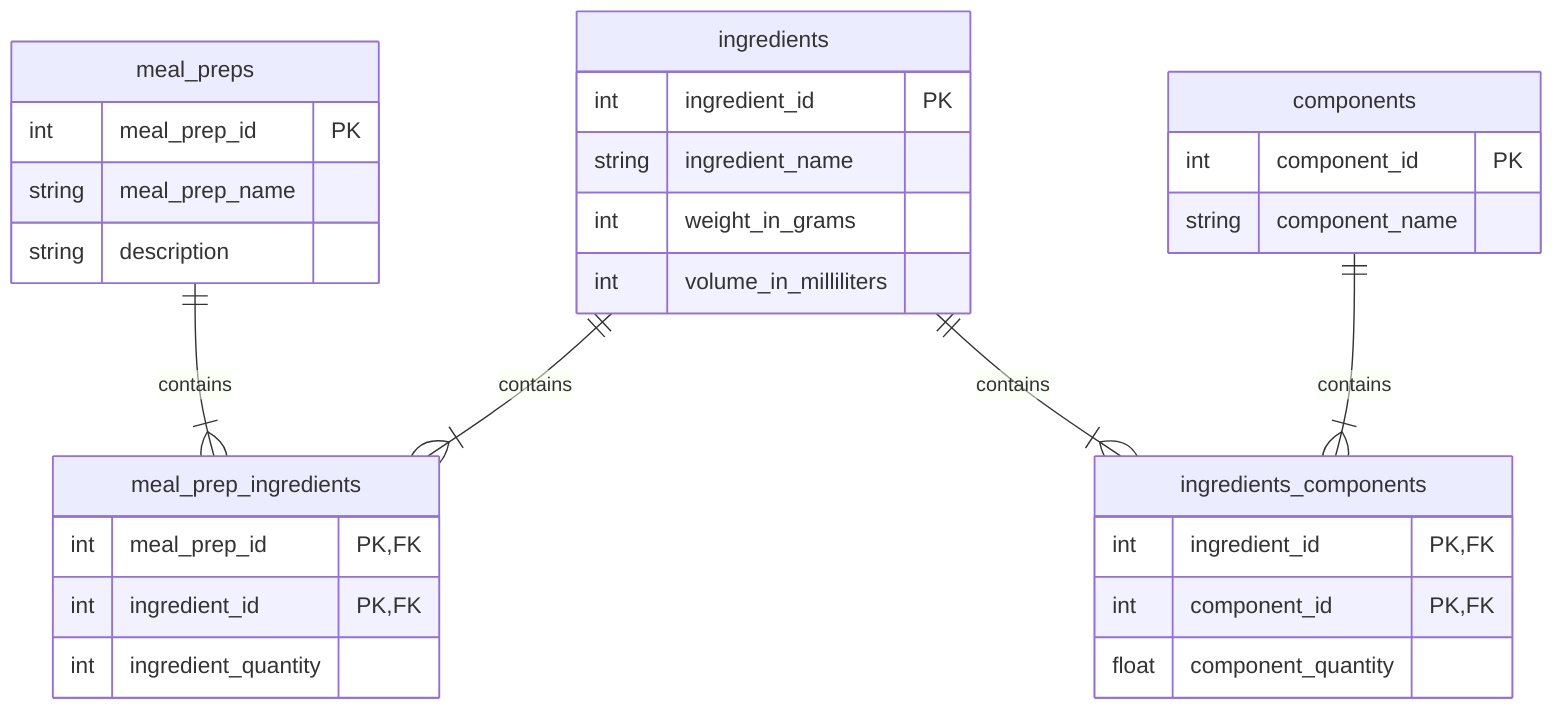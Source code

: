 erDiagram
    meal_prep_ingredients {
        int meal_prep_id PK, FK
        int ingredient_id PK, FK
        int ingredient_quantity
    }
    meal_preps {
        int meal_prep_id PK
        string meal_prep_name
        string description
    }
    ingredients_components {
        int ingredient_id PK, FK
        int component_id PK, FK
        float component_quantity
    }
    ingredients {
        int ingredient_id PK
        string ingredient_name
        int weight_in_grams
        int volume_in_milliliters
    }
    components {
        int component_id PK
        string component_name
    }
meal_preps ||--|{ meal_prep_ingredients : contains
ingredients ||--|{ meal_prep_ingredients : contains
ingredients ||--|{ ingredients_components : contains
components ||--|{ ingredients_components : contains